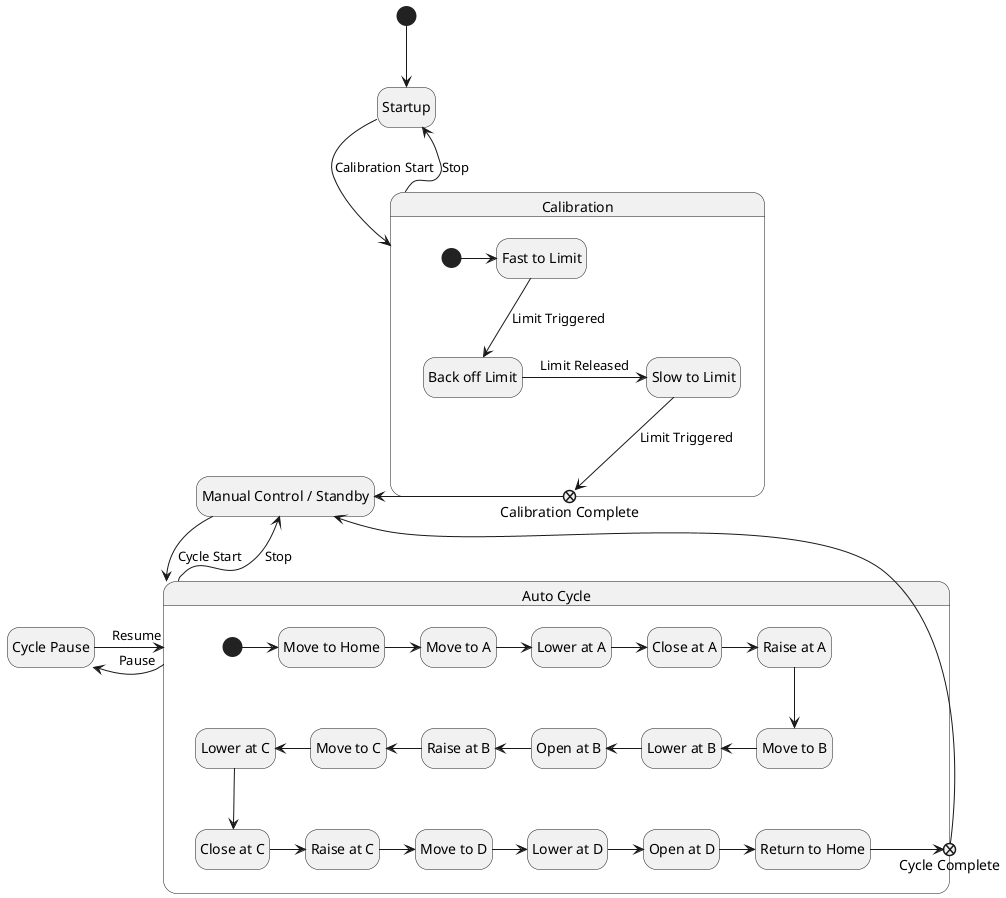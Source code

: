 @startuml
hide empty description

' ### Primary States ###
state "Startup" as startup
state "Calibration" as calibration {
    state "Fast to Limit" as fast
    state "Back off Limit" as release
    state "Slow to Limit" as slow
    state "Calibration Complete" as calibration_complete <<exitPoint>>

    [*] -right-> fast
    fast -down-> release: Limit Triggered
    release -> slow: Limit Released 
    slow --> calibration_complete: Limit Triggered
}
state "Manual Control / Standby" as standby
state "Auto Cycle" as cycle {
    state "Move to Home" as cycle_start
    state "Move to A" as move_to_a
    state "Lower at A" as lower_at_a
    state "Close at A" as close_at_a
    state "Raise at A" as raise_at_a
    state "Move to B" as move_to_b
    state "Lower at B" as lower_at_b
    state "Open at B" as open_at_b
    state "Raise at B" as raise_at_b
    state "Move to C" as move_to_c
    state "Lower at C" as lower_at_c
    state "Close at C" as close_at_c
    state "Raise at C" as raise_at_c
    state "Move to D" as move_to_d
    state "Lower at D" as lower_at_d
    state "Open at D" as open_at_d
    state "Return to Home" as return_to_home
    state "Cycle Complete" as cycle_end <<exitPoint>>

    [*] -right-> cycle_start
    cycle_start-right-> move_to_a
    move_to_a  -right-> lower_at_a
    lower_at_a -right-> close_at_a
    close_at_a -right-> raise_at_a
    raise_at_a -down-> move_to_b
    move_to_b  -left-> lower_at_b
    lower_at_b -left-> open_at_b
    open_at_b  -left-> raise_at_b
    raise_at_b -left-> move_to_c
    move_to_c  -left-> lower_at_c
    lower_at_c -down-> close_at_c
    close_at_c -right-> raise_at_c
    raise_at_c -right-> move_to_d
    move_to_d  -right-> lower_at_d
    lower_at_d -right-> open_at_d
    open_at_d  -right-> return_to_home
    return_to_home -right-> cycle_end
}
state "Cycle Pause" as pause


' ### Primary State Flows ###
[*] -down-> startup
startup -down-> calibration: Calibration Start
calibration -up-> startup: Stop
calibration_complete -left-> standby
' standby -> standby: Stop
standby -down-> cycle: Cycle Start
cycle -up-> standby: Stop
cycle_end --> standby
cycle -left-> pause: Pause
pause -right-> cycle: Resume

@enduml